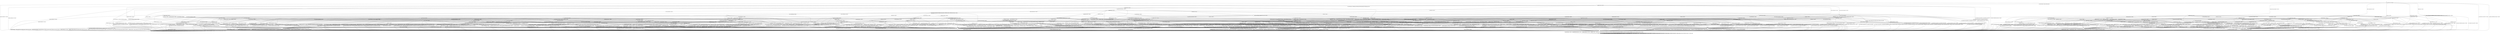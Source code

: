 digraph h13 {
s0 [label="s0"];
s1 [label="s1"];
s2 [label="s2"];
s6 [label="s6"];
s10 [label="s10"];
s29 [label="s29"];
s38 [label="s38"];
s40 [label="s40"];
s3 [label="s3"];
s4 [label="s4"];
s7 [label="s7"];
s8 [label="s8"];
s9 [label="s9"];
s11 [label="s11"];
s21 [label="s21"];
s39 [label="s39"];
s41 [label="s41"];
s51 [label="s51"];
s55 [label="s55"];
s63 [label="s63"];
s71 [label="s71"];
s82 [label="s82"];
s5 [label="s5"];
s12 [label="s12"];
s13 [label="s13"];
s14 [label="s14"];
s22 [label="s22"];
s30 [label="s30"];
s31 [label="s31"];
s35 [label="s35"];
s52 [label="s52"];
s60 [label="s60"];
s65 [label="s65"];
s70 [label="s70"];
s72 [label="s72"];
s78 [label="s78"];
s80 [label="s80"];
s83 [label="s83"];
s84 [label="s84"];
s86 [label="s86"];
s89 [label="s89"];
s93 [label="s93"];
s15 [label="s15"];
s16 [label="s16"];
s17 [label="s17"];
s23 [label="s23"];
s24 [label="s24"];
s32 [label="s32"];
s33 [label="s33"];
s36 [label="s36"];
s37 [label="s37"];
s42 [label="s42"];
s46 [label="s46"];
s64 [label="s64"];
s66 [label="s66"];
s79 [label="s79"];
s85 [label="s85"];
s88 [label="s88"];
s90 [label="s90"];
s95 [label="s95"];
s101 [label="s101"];
s18 [label="s18"];
s19 [label="s19"];
s20 [label="s20"];
s25 [label="s25"];
s27 [label="s27"];
s34 [label="s34"];
s43 [label="s43"];
s44 [label="s44"];
s45 [label="s45"];
s47 [label="s47"];
s50 [label="s50"];
s53 [label="s53"];
s67 [label="s67"];
s68 [label="s68"];
s69 [label="s69"];
s74 [label="s74"];
s81 [label="s81"];
s87 [label="s87"];
s91 [label="s91"];
s96 [label="s96"];
s100 [label="s100"];
s26 [label="s26"];
s48 [label="s48"];
s54 [label="s54"];
s56 [label="s56"];
s57 [label="s57"];
s58 [label="s58"];
s59 [label="s59"];
s61 [label="s61"];
s73 [label="s73"];
s75 [label="s75"];
s92 [label="s92"];
s94 [label="s94"];
s97 [label="s97"];
s98 [label="s98"];
s102 [label="s102"];
s28 [label="s28"];
s49 [label="s49"];
s62 [label="s62"];
s76 [label="s76"];
s99 [label="s99"];
s103 [label="s103"];
s77 [label="s77"];
s0 -> s1 [label="RSA_CLIENT_HELLO / HELLO_VERIFY_REQUEST"];
s0 -> s2 [label="RSA_CLIENT_KEY_EXCHANGE / TIMEOUT"];
s0 -> s10 [label="CHANGE_CIPHER_SPEC / TIMEOUT"];
s0 -> s29 [label="FINISHED / TIMEOUT"];
s0 -> s0 [label="APPLICATION / TIMEOUT"];
s0 -> s38 [label="CERTIFICATE / TIMEOUT"];
s0 -> s40 [label="EMPTY_CERTIFICATE / TIMEOUT"];
s0 -> s29 [label="CERTIFICATE_VERIFY / TIMEOUT"];
s0 -> s6 [label="Alert(WARNING,CLOSE_NOTIFY) / TIMEOUT"];
s0 -> s6 [label="Alert(FATAL,UNEXPECTED_MESSAGE) / TIMEOUT"];
s1 -> s3 [label="RSA_CLIENT_HELLO / SERVER_HELLO,CERTIFICATE,CERTIFICATE_REQUEST,SERVER_HELLO_DONE"];
s1 -> s4 [label="RSA_CLIENT_KEY_EXCHANGE / TIMEOUT"];
s1 -> s10 [label="CHANGE_CIPHER_SPEC / TIMEOUT"];
s1 -> s7 [label="FINISHED / TIMEOUT"];
s1 -> s1 [label="APPLICATION / TIMEOUT"];
s1 -> s11 [label="CERTIFICATE / TIMEOUT"];
s1 -> s21 [label="EMPTY_CERTIFICATE / TIMEOUT"];
s1 -> s7 [label="CERTIFICATE_VERIFY / TIMEOUT"];
s1 -> s6 [label="Alert(WARNING,CLOSE_NOTIFY) / Alert(WARNING,CLOSE_NOTIFY)"];
s1 -> s6 [label="Alert(FATAL,UNEXPECTED_MESSAGE) / TIMEOUT"];
s2 -> s63 [label="RSA_CLIENT_HELLO / TIMEOUT"];
s2 -> s29 [label="RSA_CLIENT_KEY_EXCHANGE / TIMEOUT"];
s2 -> s8 [label="CHANGE_CIPHER_SPEC / TIMEOUT"];
s2 -> s41 [label="FINISHED / TIMEOUT"];
s2 -> s2 [label="APPLICATION / TIMEOUT"];
s2 -> s82 [label="CERTIFICATE / TIMEOUT"];
s2 -> s82 [label="EMPTY_CERTIFICATE / TIMEOUT"];
s2 -> s39 [label="CERTIFICATE_VERIFY / TIMEOUT"];
s2 -> s6 [label="Alert(WARNING,CLOSE_NOTIFY) / TIMEOUT"];
s2 -> s6 [label="Alert(FATAL,UNEXPECTED_MESSAGE) / TIMEOUT"];
s6 -> s9 [label="RSA_CLIENT_HELLO / TIMEOUT"];
s6 -> s9 [label="RSA_CLIENT_KEY_EXCHANGE / TIMEOUT"];
s6 -> s9 [label="CHANGE_CIPHER_SPEC / TIMEOUT"];
s6 -> s9 [label="FINISHED / TIMEOUT"];
s6 -> s9 [label="APPLICATION / TIMEOUT"];
s6 -> s9 [label="CERTIFICATE / TIMEOUT"];
s6 -> s9 [label="EMPTY_CERTIFICATE / TIMEOUT"];
s6 -> s9 [label="CERTIFICATE_VERIFY / TIMEOUT"];
s6 -> s9 [label="Alert(WARNING,CLOSE_NOTIFY) / TIMEOUT"];
s6 -> s9 [label="Alert(FATAL,UNEXPECTED_MESSAGE) / TIMEOUT"];
s10 -> s10 [label="RSA_CLIENT_HELLO / TIMEOUT"];
s10 -> s10 [label="RSA_CLIENT_KEY_EXCHANGE / TIMEOUT"];
s10 -> s10 [label="CHANGE_CIPHER_SPEC / TIMEOUT"];
s10 -> s10 [label="FINISHED / TIMEOUT"];
s10 -> s10 [label="APPLICATION / TIMEOUT"];
s10 -> s10 [label="CERTIFICATE / TIMEOUT"];
s10 -> s10 [label="EMPTY_CERTIFICATE / TIMEOUT"];
s10 -> s10 [label="CERTIFICATE_VERIFY / TIMEOUT"];
s10 -> s10 [label="Alert(WARNING,CLOSE_NOTIFY) / TIMEOUT"];
s10 -> s10 [label="Alert(FATAL,UNEXPECTED_MESSAGE) / TIMEOUT"];
s29 -> s29 [label="RSA_CLIENT_HELLO / TIMEOUT"];
s29 -> s29 [label="RSA_CLIENT_KEY_EXCHANGE / TIMEOUT"];
s29 -> s10 [label="CHANGE_CIPHER_SPEC / TIMEOUT"];
s29 -> s29 [label="FINISHED / TIMEOUT"];
s29 -> s29 [label="APPLICATION / TIMEOUT"];
s29 -> s29 [label="CERTIFICATE / TIMEOUT"];
s29 -> s29 [label="EMPTY_CERTIFICATE / TIMEOUT"];
s29 -> s29 [label="CERTIFICATE_VERIFY / TIMEOUT"];
s29 -> s6 [label="Alert(WARNING,CLOSE_NOTIFY) / TIMEOUT"];
s29 -> s6 [label="Alert(FATAL,UNEXPECTED_MESSAGE) / TIMEOUT"];
s38 -> s38 [label="RSA_CLIENT_HELLO / TIMEOUT"];
s38 -> s38 [label="RSA_CLIENT_KEY_EXCHANGE / TIMEOUT"];
s38 -> s10 [label="CHANGE_CIPHER_SPEC / TIMEOUT"];
s38 -> s38 [label="FINISHED / TIMEOUT"];
s38 -> s38 [label="APPLICATION / TIMEOUT"];
s38 -> s29 [label="CERTIFICATE / TIMEOUT"];
s38 -> s29 [label="EMPTY_CERTIFICATE / TIMEOUT"];
s38 -> s51 [label="CERTIFICATE_VERIFY / TIMEOUT"];
s38 -> s6 [label="Alert(WARNING,CLOSE_NOTIFY) / TIMEOUT"];
s38 -> s6 [label="Alert(FATAL,UNEXPECTED_MESSAGE) / TIMEOUT"];
s40 -> s71 [label="RSA_CLIENT_HELLO / TIMEOUT"];
s40 -> s82 [label="RSA_CLIENT_KEY_EXCHANGE / TIMEOUT"];
s40 -> s8 [label="CHANGE_CIPHER_SPEC / TIMEOUT"];
s40 -> s55 [label="FINISHED / TIMEOUT"];
s40 -> s40 [label="APPLICATION / TIMEOUT"];
s40 -> s29 [label="CERTIFICATE / TIMEOUT"];
s40 -> s29 [label="EMPTY_CERTIFICATE / TIMEOUT"];
s40 -> s51 [label="CERTIFICATE_VERIFY / TIMEOUT"];
s40 -> s6 [label="Alert(WARNING,CLOSE_NOTIFY) / TIMEOUT"];
s40 -> s6 [label="Alert(FATAL,UNEXPECTED_MESSAGE) / TIMEOUT"];
s3 -> s6 [label="RSA_CLIENT_HELLO / Alert(FATAL,UNEXPECTED_MESSAGE)"];
s3 -> s12 [label="RSA_CLIENT_KEY_EXCHANGE / TIMEOUT"];
s3 -> s10 [label="CHANGE_CIPHER_SPEC / TIMEOUT"];
s3 -> s7 [label="FINISHED / TIMEOUT"];
s3 -> s3 [label="APPLICATION / TIMEOUT"];
s3 -> s11 [label="CERTIFICATE / TIMEOUT"];
s3 -> s13 [label="EMPTY_CERTIFICATE / TIMEOUT"];
s3 -> s7 [label="CERTIFICATE_VERIFY / TIMEOUT"];
s3 -> s6 [label="Alert(WARNING,CLOSE_NOTIFY) / Alert(WARNING,CLOSE_NOTIFY)"];
s3 -> s6 [label="Alert(FATAL,UNEXPECTED_MESSAGE) / TIMEOUT"];
s4 -> s35 [label="RSA_CLIENT_HELLO / TIMEOUT"];
s4 -> s7 [label="RSA_CLIENT_KEY_EXCHANGE / TIMEOUT"];
s4 -> s5 [label="CHANGE_CIPHER_SPEC / TIMEOUT"];
s4 -> s14 [label="FINISHED / TIMEOUT"];
s4 -> s4 [label="APPLICATION / TIMEOUT"];
s4 -> s83 [label="CERTIFICATE / TIMEOUT"];
s4 -> s83 [label="EMPTY_CERTIFICATE / TIMEOUT"];
s4 -> s30 [label="CERTIFICATE_VERIFY / TIMEOUT"];
s4 -> s6 [label="Alert(WARNING,CLOSE_NOTIFY) / Alert(WARNING,CLOSE_NOTIFY)"];
s4 -> s6 [label="Alert(FATAL,UNEXPECTED_MESSAGE) / TIMEOUT"];
s7 -> s7 [label="RSA_CLIENT_HELLO / TIMEOUT"];
s7 -> s7 [label="RSA_CLIENT_KEY_EXCHANGE / TIMEOUT"];
s7 -> s10 [label="CHANGE_CIPHER_SPEC / TIMEOUT"];
s7 -> s7 [label="FINISHED / TIMEOUT"];
s7 -> s7 [label="APPLICATION / TIMEOUT"];
s7 -> s7 [label="CERTIFICATE / TIMEOUT"];
s7 -> s7 [label="EMPTY_CERTIFICATE / TIMEOUT"];
s7 -> s7 [label="CERTIFICATE_VERIFY / TIMEOUT"];
s7 -> s6 [label="Alert(WARNING,CLOSE_NOTIFY) / Alert(WARNING,CLOSE_NOTIFY)"];
s7 -> s6 [label="Alert(FATAL,UNEXPECTED_MESSAGE) / TIMEOUT"];
s8 -> s6 [label="RSA_CLIENT_HELLO / TIMEOUT"];
s8 -> s6 [label="RSA_CLIENT_KEY_EXCHANGE / TIMEOUT"];
s8 -> s10 [label="CHANGE_CIPHER_SPEC / TIMEOUT"];
s8 -> s6 [label="FINISHED / TIMEOUT"];
s8 -> s8 [label="APPLICATION / TIMEOUT"];
s8 -> s6 [label="CERTIFICATE / TIMEOUT"];
s8 -> s6 [label="EMPTY_CERTIFICATE / TIMEOUT"];
s8 -> s6 [label="CERTIFICATE_VERIFY / TIMEOUT"];
s8 -> s8 [label="Alert(WARNING,CLOSE_NOTIFY) / TIMEOUT"];
s8 -> s8 [label="Alert(FATAL,UNEXPECTED_MESSAGE) / TIMEOUT"];
s9 -> s9 [label="RSA_CLIENT_HELLO / SOCKET_CLOSED"];
s9 -> s9 [label="RSA_CLIENT_KEY_EXCHANGE / SOCKET_CLOSED"];
s9 -> s9 [label="CHANGE_CIPHER_SPEC / SOCKET_CLOSED"];
s9 -> s9 [label="FINISHED / SOCKET_CLOSED"];
s9 -> s9 [label="APPLICATION / SOCKET_CLOSED"];
s9 -> s9 [label="CERTIFICATE / SOCKET_CLOSED"];
s9 -> s9 [label="EMPTY_CERTIFICATE / SOCKET_CLOSED"];
s9 -> s9 [label="CERTIFICATE_VERIFY / SOCKET_CLOSED"];
s9 -> s9 [label="Alert(WARNING,CLOSE_NOTIFY) / SOCKET_CLOSED"];
s9 -> s9 [label="Alert(FATAL,UNEXPECTED_MESSAGE) / SOCKET_CLOSED"];
s11 -> s11 [label="RSA_CLIENT_HELLO / TIMEOUT"];
s11 -> s84 [label="RSA_CLIENT_KEY_EXCHANGE / TIMEOUT"];
s11 -> s10 [label="CHANGE_CIPHER_SPEC / TIMEOUT"];
s11 -> s31 [label="FINISHED / TIMEOUT"];
s11 -> s11 [label="APPLICATION / TIMEOUT"];
s11 -> s7 [label="CERTIFICATE / TIMEOUT"];
s11 -> s7 [label="EMPTY_CERTIFICATE / TIMEOUT"];
s11 -> s22 [label="CERTIFICATE_VERIFY / TIMEOUT"];
s11 -> s6 [label="Alert(WARNING,CLOSE_NOTIFY) / Alert(WARNING,CLOSE_NOTIFY)"];
s11 -> s6 [label="Alert(FATAL,UNEXPECTED_MESSAGE) / TIMEOUT"];
s21 -> s65 [label="RSA_CLIENT_HELLO / TIMEOUT"];
s21 -> s83 [label="RSA_CLIENT_KEY_EXCHANGE / TIMEOUT"];
s21 -> s5 [label="CHANGE_CIPHER_SPEC / TIMEOUT"];
s21 -> s86 [label="FINISHED / TIMEOUT"];
s21 -> s21 [label="APPLICATION / TIMEOUT"];
s21 -> s7 [label="CERTIFICATE / TIMEOUT"];
s21 -> s7 [label="EMPTY_CERTIFICATE / TIMEOUT"];
s21 -> s22 [label="CERTIFICATE_VERIFY / TIMEOUT"];
s21 -> s6 [label="Alert(WARNING,CLOSE_NOTIFY) / Alert(WARNING,CLOSE_NOTIFY)"];
s21 -> s6 [label="Alert(FATAL,UNEXPECTED_MESSAGE) / TIMEOUT"];
s39 -> s70 [label="RSA_CLIENT_HELLO / TIMEOUT"];
s39 -> s29 [label="RSA_CLIENT_KEY_EXCHANGE / TIMEOUT"];
s39 -> s8 [label="CHANGE_CIPHER_SPEC / TIMEOUT"];
s39 -> s52 [label="FINISHED / TIMEOUT"];
s39 -> s39 [label="APPLICATION / TIMEOUT"];
s39 -> s93 [label="CERTIFICATE / TIMEOUT"];
s39 -> s93 [label="EMPTY_CERTIFICATE / TIMEOUT"];
s39 -> s29 [label="CERTIFICATE_VERIFY / TIMEOUT"];
s39 -> s6 [label="Alert(WARNING,CLOSE_NOTIFY) / TIMEOUT"];
s39 -> s6 [label="Alert(FATAL,UNEXPECTED_MESSAGE) / TIMEOUT"];
s41 -> s72 [label="RSA_CLIENT_HELLO / TIMEOUT"];
s41 -> s29 [label="RSA_CLIENT_KEY_EXCHANGE / TIMEOUT"];
s41 -> s8 [label="CHANGE_CIPHER_SPEC / TIMEOUT"];
s41 -> s29 [label="FINISHED / TIMEOUT"];
s41 -> s41 [label="APPLICATION / TIMEOUT"];
s41 -> s89 [label="CERTIFICATE / TIMEOUT"];
s41 -> s89 [label="EMPTY_CERTIFICATE / TIMEOUT"];
s41 -> s52 [label="CERTIFICATE_VERIFY / TIMEOUT"];
s41 -> s6 [label="Alert(WARNING,CLOSE_NOTIFY) / TIMEOUT"];
s41 -> s6 [label="Alert(FATAL,UNEXPECTED_MESSAGE) / TIMEOUT"];
s51 -> s78 [label="RSA_CLIENT_HELLO / TIMEOUT"];
s51 -> s93 [label="RSA_CLIENT_KEY_EXCHANGE / TIMEOUT"];
s51 -> s8 [label="CHANGE_CIPHER_SPEC / TIMEOUT"];
s51 -> s60 [label="FINISHED / TIMEOUT"];
s51 -> s51 [label="APPLICATION / TIMEOUT"];
s51 -> s29 [label="CERTIFICATE / TIMEOUT"];
s51 -> s29 [label="EMPTY_CERTIFICATE / TIMEOUT"];
s51 -> s29 [label="CERTIFICATE_VERIFY / TIMEOUT"];
s51 -> s6 [label="Alert(WARNING,CLOSE_NOTIFY) / TIMEOUT"];
s51 -> s6 [label="Alert(FATAL,UNEXPECTED_MESSAGE) / TIMEOUT"];
s55 -> s80 [label="RSA_CLIENT_HELLO / TIMEOUT"];
s55 -> s89 [label="RSA_CLIENT_KEY_EXCHANGE / TIMEOUT"];
s55 -> s8 [label="CHANGE_CIPHER_SPEC / TIMEOUT"];
s55 -> s29 [label="FINISHED / TIMEOUT"];
s55 -> s55 [label="APPLICATION / TIMEOUT"];
s55 -> s29 [label="CERTIFICATE / TIMEOUT"];
s55 -> s29 [label="EMPTY_CERTIFICATE / TIMEOUT"];
s55 -> s60 [label="CERTIFICATE_VERIFY / TIMEOUT"];
s55 -> s6 [label="Alert(WARNING,CLOSE_NOTIFY) / TIMEOUT"];
s55 -> s6 [label="Alert(FATAL,UNEXPECTED_MESSAGE) / TIMEOUT"];
s63 -> s29 [label="RSA_CLIENT_HELLO / TIMEOUT"];
s63 -> s29 [label="RSA_CLIENT_KEY_EXCHANGE / TIMEOUT"];
s63 -> s8 [label="CHANGE_CIPHER_SPEC / TIMEOUT"];
s63 -> s72 [label="FINISHED / TIMEOUT"];
s63 -> s63 [label="APPLICATION / TIMEOUT"];
s63 -> s71 [label="CERTIFICATE / TIMEOUT"];
s63 -> s71 [label="EMPTY_CERTIFICATE / TIMEOUT"];
s63 -> s70 [label="CERTIFICATE_VERIFY / TIMEOUT"];
s63 -> s6 [label="Alert(WARNING,CLOSE_NOTIFY) / TIMEOUT"];
s63 -> s6 [label="Alert(FATAL,UNEXPECTED_MESSAGE) / TIMEOUT"];
s71 -> s29 [label="RSA_CLIENT_HELLO / TIMEOUT"];
s71 -> s71 [label="RSA_CLIENT_KEY_EXCHANGE / TIMEOUT"];
s71 -> s8 [label="CHANGE_CIPHER_SPEC / TIMEOUT"];
s71 -> s80 [label="FINISHED / TIMEOUT"];
s71 -> s71 [label="APPLICATION / TIMEOUT"];
s71 -> s29 [label="CERTIFICATE / TIMEOUT"];
s71 -> s29 [label="EMPTY_CERTIFICATE / TIMEOUT"];
s71 -> s78 [label="CERTIFICATE_VERIFY / TIMEOUT"];
s71 -> s6 [label="Alert(WARNING,CLOSE_NOTIFY) / TIMEOUT"];
s71 -> s6 [label="Alert(FATAL,UNEXPECTED_MESSAGE) / TIMEOUT"];
s82 -> s71 [label="RSA_CLIENT_HELLO / TIMEOUT"];
s82 -> s29 [label="RSA_CLIENT_KEY_EXCHANGE / TIMEOUT"];
s82 -> s8 [label="CHANGE_CIPHER_SPEC / TIMEOUT"];
s82 -> s89 [label="FINISHED / TIMEOUT"];
s82 -> s82 [label="APPLICATION / TIMEOUT"];
s82 -> s29 [label="CERTIFICATE / TIMEOUT"];
s82 -> s29 [label="EMPTY_CERTIFICATE / TIMEOUT"];
s82 -> s93 [label="CERTIFICATE_VERIFY / TIMEOUT"];
s82 -> s6 [label="Alert(WARNING,CLOSE_NOTIFY) / TIMEOUT"];
s82 -> s6 [label="Alert(FATAL,UNEXPECTED_MESSAGE) / TIMEOUT"];
s5 -> s6 [label="RSA_CLIENT_HELLO / Alert(FATAL,UNEXPECTED_MESSAGE)"];
s5 -> s6 [label="RSA_CLIENT_KEY_EXCHANGE / Alert(FATAL,UNEXPECTED_MESSAGE)"];
s5 -> s10 [label="CHANGE_CIPHER_SPEC / TIMEOUT"];
s5 -> s6 [label="FINISHED / Alert(FATAL,UNEXPECTED_MESSAGE)"];
s5 -> s5 [label="APPLICATION / TIMEOUT"];
s5 -> s6 [label="CERTIFICATE / Alert(FATAL,UNEXPECTED_MESSAGE)"];
s5 -> s6 [label="EMPTY_CERTIFICATE / Alert(FATAL,UNEXPECTED_MESSAGE)"];
s5 -> s6 [label="CERTIFICATE_VERIFY / Alert(FATAL,UNEXPECTED_MESSAGE)"];
s5 -> s5 [label="Alert(WARNING,CLOSE_NOTIFY) / TIMEOUT"];
s5 -> s5 [label="Alert(FATAL,UNEXPECTED_MESSAGE) / TIMEOUT"];
s12 -> s35 [label="RSA_CLIENT_HELLO / TIMEOUT"];
s12 -> s7 [label="RSA_CLIENT_KEY_EXCHANGE / TIMEOUT"];
s12 -> s15 [label="CHANGE_CIPHER_SPEC / TIMEOUT"];
s12 -> s14 [label="FINISHED / TIMEOUT"];
s12 -> s12 [label="APPLICATION / TIMEOUT"];
s12 -> s23 [label="CERTIFICATE / TIMEOUT"];
s12 -> s85 [label="EMPTY_CERTIFICATE / TIMEOUT"];
s12 -> s16 [label="CERTIFICATE_VERIFY / TIMEOUT"];
s12 -> s6 [label="Alert(WARNING,CLOSE_NOTIFY) / Alert(WARNING,CLOSE_NOTIFY)"];
s12 -> s6 [label="Alert(FATAL,UNEXPECTED_MESSAGE) / TIMEOUT"];
s13 -> s64 [label="RSA_CLIENT_HELLO / TIMEOUT"];
s13 -> s85 [label="RSA_CLIENT_KEY_EXCHANGE / TIMEOUT"];
s13 -> s17 [label="CHANGE_CIPHER_SPEC / TIMEOUT"];
s13 -> s24 [label="FINISHED / TIMEOUT"];
s13 -> s13 [label="APPLICATION / TIMEOUT"];
s13 -> s7 [label="CERTIFICATE / TIMEOUT"];
s13 -> s7 [label="EMPTY_CERTIFICATE / TIMEOUT"];
s13 -> s32 [label="CERTIFICATE_VERIFY / TIMEOUT"];
s13 -> s6 [label="Alert(WARNING,CLOSE_NOTIFY) / Alert(WARNING,CLOSE_NOTIFY)"];
s13 -> s6 [label="Alert(FATAL,UNEXPECTED_MESSAGE) / TIMEOUT"];
s14 -> s33 [label="RSA_CLIENT_HELLO / TIMEOUT"];
s14 -> s7 [label="RSA_CLIENT_KEY_EXCHANGE / TIMEOUT"];
s14 -> s5 [label="CHANGE_CIPHER_SPEC / TIMEOUT"];
s14 -> s7 [label="FINISHED / TIMEOUT"];
s14 -> s14 [label="APPLICATION / TIMEOUT"];
s14 -> s36 [label="CERTIFICATE / TIMEOUT"];
s14 -> s36 [label="EMPTY_CERTIFICATE / TIMEOUT"];
s14 -> s42 [label="CERTIFICATE_VERIFY / TIMEOUT"];
s14 -> s6 [label="Alert(WARNING,CLOSE_NOTIFY) / Alert(WARNING,CLOSE_NOTIFY)"];
s14 -> s6 [label="Alert(FATAL,UNEXPECTED_MESSAGE) / TIMEOUT"];
s22 -> s66 [label="RSA_CLIENT_HELLO / TIMEOUT"];
s22 -> s90 [label="RSA_CLIENT_KEY_EXCHANGE / TIMEOUT"];
s22 -> s5 [label="CHANGE_CIPHER_SPEC / TIMEOUT"];
s22 -> s46 [label="FINISHED / TIMEOUT"];
s22 -> s22 [label="APPLICATION / TIMEOUT"];
s22 -> s7 [label="CERTIFICATE / TIMEOUT"];
s22 -> s7 [label="EMPTY_CERTIFICATE / TIMEOUT"];
s22 -> s7 [label="CERTIFICATE_VERIFY / TIMEOUT"];
s22 -> s6 [label="Alert(WARNING,CLOSE_NOTIFY) / Alert(WARNING,CLOSE_NOTIFY)"];
s22 -> s6 [label="Alert(FATAL,UNEXPECTED_MESSAGE) / TIMEOUT"];
s30 -> s37 [label="RSA_CLIENT_HELLO / TIMEOUT"];
s30 -> s7 [label="RSA_CLIENT_KEY_EXCHANGE / TIMEOUT"];
s30 -> s5 [label="CHANGE_CIPHER_SPEC / TIMEOUT"];
s30 -> s42 [label="FINISHED / TIMEOUT"];
s30 -> s30 [label="APPLICATION / TIMEOUT"];
s30 -> s90 [label="CERTIFICATE / TIMEOUT"];
s30 -> s90 [label="EMPTY_CERTIFICATE / TIMEOUT"];
s30 -> s7 [label="CERTIFICATE_VERIFY / TIMEOUT"];
s30 -> s6 [label="Alert(WARNING,CLOSE_NOTIFY) / Alert(WARNING,CLOSE_NOTIFY)"];
s30 -> s6 [label="Alert(FATAL,UNEXPECTED_MESSAGE) / TIMEOUT"];
s31 -> s88 [label="RSA_CLIENT_HELLO / TIMEOUT"];
s31 -> s88 [label="RSA_CLIENT_KEY_EXCHANGE / TIMEOUT"];
s31 -> s10 [label="CHANGE_CIPHER_SPEC / TIMEOUT"];
s31 -> s7 [label="FINISHED / TIMEOUT"];
s31 -> s31 [label="APPLICATION / TIMEOUT"];
s31 -> s7 [label="CERTIFICATE / TIMEOUT"];
s31 -> s7 [label="EMPTY_CERTIFICATE / TIMEOUT"];
s31 -> s46 [label="CERTIFICATE_VERIFY / TIMEOUT"];
s31 -> s6 [label="Alert(WARNING,CLOSE_NOTIFY) / Alert(WARNING,CLOSE_NOTIFY)"];
s31 -> s6 [label="Alert(FATAL,UNEXPECTED_MESSAGE) / TIMEOUT"];
s35 -> s7 [label="RSA_CLIENT_HELLO / TIMEOUT"];
s35 -> s7 [label="RSA_CLIENT_KEY_EXCHANGE / TIMEOUT"];
s35 -> s5 [label="CHANGE_CIPHER_SPEC / TIMEOUT"];
s35 -> s33 [label="FINISHED / TIMEOUT"];
s35 -> s35 [label="APPLICATION / TIMEOUT"];
s35 -> s96 [label="CERTIFICATE / TIMEOUT"];
s35 -> s96 [label="EMPTY_CERTIFICATE / TIMEOUT"];
s35 -> s37 [label="CERTIFICATE_VERIFY / TIMEOUT"];
s35 -> s6 [label="Alert(WARNING,CLOSE_NOTIFY) / Alert(WARNING,CLOSE_NOTIFY)"];
s35 -> s6 [label="Alert(FATAL,UNEXPECTED_MESSAGE) / TIMEOUT"];
s52 -> s79 [label="RSA_CLIENT_HELLO / TIMEOUT"];
s52 -> s29 [label="RSA_CLIENT_KEY_EXCHANGE / TIMEOUT"];
s52 -> s8 [label="CHANGE_CIPHER_SPEC / TIMEOUT"];
s52 -> s29 [label="FINISHED / TIMEOUT"];
s52 -> s52 [label="APPLICATION / TIMEOUT"];
s52 -> s95 [label="CERTIFICATE / TIMEOUT"];
s52 -> s95 [label="EMPTY_CERTIFICATE / TIMEOUT"];
s52 -> s29 [label="CERTIFICATE_VERIFY / TIMEOUT"];
s52 -> s6 [label="Alert(WARNING,CLOSE_NOTIFY) / TIMEOUT"];
s52 -> s6 [label="Alert(FATAL,UNEXPECTED_MESSAGE) / TIMEOUT"];
s60 -> s80 [label="RSA_CLIENT_HELLO / TIMEOUT"];
s60 -> s95 [label="RSA_CLIENT_KEY_EXCHANGE / TIMEOUT"];
s60 -> s8 [label="CHANGE_CIPHER_SPEC / TIMEOUT"];
s60 -> s29 [label="FINISHED / TIMEOUT"];
s60 -> s60 [label="APPLICATION / TIMEOUT"];
s60 -> s29 [label="CERTIFICATE / TIMEOUT"];
s60 -> s29 [label="EMPTY_CERTIFICATE / TIMEOUT"];
s60 -> s29 [label="CERTIFICATE_VERIFY / TIMEOUT"];
s60 -> s6 [label="Alert(WARNING,CLOSE_NOTIFY) / TIMEOUT"];
s60 -> s6 [label="Alert(FATAL,UNEXPECTED_MESSAGE) / TIMEOUT"];
s65 -> s7 [label="RSA_CLIENT_HELLO / TIMEOUT"];
s65 -> s96 [label="RSA_CLIENT_KEY_EXCHANGE / TIMEOUT"];
s65 -> s5 [label="CHANGE_CIPHER_SPEC / TIMEOUT"];
s65 -> s101 [label="FINISHED / TIMEOUT"];
s65 -> s65 [label="APPLICATION / TIMEOUT"];
s65 -> s7 [label="CERTIFICATE / TIMEOUT"];
s65 -> s7 [label="EMPTY_CERTIFICATE / TIMEOUT"];
s65 -> s66 [label="CERTIFICATE_VERIFY / TIMEOUT"];
s65 -> s6 [label="Alert(WARNING,CLOSE_NOTIFY) / Alert(WARNING,CLOSE_NOTIFY)"];
s65 -> s6 [label="Alert(FATAL,UNEXPECTED_MESSAGE) / TIMEOUT"];
s70 -> s29 [label="RSA_CLIENT_HELLO / TIMEOUT"];
s70 -> s29 [label="RSA_CLIENT_KEY_EXCHANGE / TIMEOUT"];
s70 -> s8 [label="CHANGE_CIPHER_SPEC / TIMEOUT"];
s70 -> s79 [label="FINISHED / TIMEOUT"];
s70 -> s70 [label="APPLICATION / TIMEOUT"];
s70 -> s78 [label="CERTIFICATE / TIMEOUT"];
s70 -> s78 [label="EMPTY_CERTIFICATE / TIMEOUT"];
s70 -> s29 [label="CERTIFICATE_VERIFY / TIMEOUT"];
s70 -> s6 [label="Alert(WARNING,CLOSE_NOTIFY) / TIMEOUT"];
s70 -> s6 [label="Alert(FATAL,UNEXPECTED_MESSAGE) / TIMEOUT"];
s72 -> s29 [label="RSA_CLIENT_HELLO / TIMEOUT"];
s72 -> s29 [label="RSA_CLIENT_KEY_EXCHANGE / TIMEOUT"];
s72 -> s8 [label="CHANGE_CIPHER_SPEC / TIMEOUT"];
s72 -> s29 [label="FINISHED / TIMEOUT"];
s72 -> s72 [label="APPLICATION / TIMEOUT"];
s72 -> s80 [label="CERTIFICATE / TIMEOUT"];
s72 -> s80 [label="EMPTY_CERTIFICATE / TIMEOUT"];
s72 -> s79 [label="CERTIFICATE_VERIFY / TIMEOUT"];
s72 -> s6 [label="Alert(WARNING,CLOSE_NOTIFY) / TIMEOUT"];
s72 -> s6 [label="Alert(FATAL,UNEXPECTED_MESSAGE) / TIMEOUT"];
s78 -> s29 [label="RSA_CLIENT_HELLO / TIMEOUT"];
s78 -> s78 [label="RSA_CLIENT_KEY_EXCHANGE / TIMEOUT"];
s78 -> s8 [label="CHANGE_CIPHER_SPEC / TIMEOUT"];
s78 -> s80 [label="FINISHED / TIMEOUT"];
s78 -> s78 [label="APPLICATION / TIMEOUT"];
s78 -> s29 [label="CERTIFICATE / TIMEOUT"];
s78 -> s29 [label="EMPTY_CERTIFICATE / TIMEOUT"];
s78 -> s29 [label="CERTIFICATE_VERIFY / TIMEOUT"];
s78 -> s6 [label="Alert(WARNING,CLOSE_NOTIFY) / TIMEOUT"];
s78 -> s6 [label="Alert(FATAL,UNEXPECTED_MESSAGE) / TIMEOUT"];
s80 -> s29 [label="RSA_CLIENT_HELLO / TIMEOUT"];
s80 -> s80 [label="RSA_CLIENT_KEY_EXCHANGE / TIMEOUT"];
s80 -> s8 [label="CHANGE_CIPHER_SPEC / TIMEOUT"];
s80 -> s29 [label="FINISHED / TIMEOUT"];
s80 -> s80 [label="APPLICATION / TIMEOUT"];
s80 -> s29 [label="CERTIFICATE / TIMEOUT"];
s80 -> s29 [label="EMPTY_CERTIFICATE / TIMEOUT"];
s80 -> s80 [label="CERTIFICATE_VERIFY / TIMEOUT"];
s80 -> s6 [label="Alert(WARNING,CLOSE_NOTIFY) / TIMEOUT"];
s80 -> s6 [label="Alert(FATAL,UNEXPECTED_MESSAGE) / TIMEOUT"];
s83 -> s96 [label="RSA_CLIENT_HELLO / TIMEOUT"];
s83 -> s7 [label="RSA_CLIENT_KEY_EXCHANGE / TIMEOUT"];
s83 -> s5 [label="CHANGE_CIPHER_SPEC / TIMEOUT"];
s83 -> s36 [label="FINISHED / TIMEOUT"];
s83 -> s83 [label="APPLICATION / TIMEOUT"];
s83 -> s7 [label="CERTIFICATE / TIMEOUT"];
s83 -> s7 [label="EMPTY_CERTIFICATE / TIMEOUT"];
s83 -> s90 [label="CERTIFICATE_VERIFY / TIMEOUT"];
s83 -> s6 [label="Alert(WARNING,CLOSE_NOTIFY) / Alert(WARNING,CLOSE_NOTIFY)"];
s83 -> s6 [label="Alert(FATAL,UNEXPECTED_MESSAGE) / TIMEOUT"];
s84 -> s84 [label="RSA_CLIENT_HELLO / TIMEOUT"];
s84 -> s7 [label="RSA_CLIENT_KEY_EXCHANGE / TIMEOUT"];
s84 -> s10 [label="CHANGE_CIPHER_SPEC / TIMEOUT"];
s84 -> s88 [label="FINISHED / TIMEOUT"];
s84 -> s84 [label="APPLICATION / TIMEOUT"];
s84 -> s7 [label="CERTIFICATE / TIMEOUT"];
s84 -> s7 [label="EMPTY_CERTIFICATE / TIMEOUT"];
s84 -> s90 [label="CERTIFICATE_VERIFY / TIMEOUT"];
s84 -> s6 [label="Alert(WARNING,CLOSE_NOTIFY) / Alert(WARNING,CLOSE_NOTIFY)"];
s84 -> s6 [label="Alert(FATAL,UNEXPECTED_MESSAGE) / TIMEOUT"];
s86 -> s101 [label="RSA_CLIENT_HELLO / TIMEOUT"];
s86 -> s36 [label="RSA_CLIENT_KEY_EXCHANGE / TIMEOUT"];
s86 -> s5 [label="CHANGE_CIPHER_SPEC / TIMEOUT"];
s86 -> s7 [label="FINISHED / TIMEOUT"];
s86 -> s86 [label="APPLICATION / TIMEOUT"];
s86 -> s7 [label="CERTIFICATE / TIMEOUT"];
s86 -> s7 [label="EMPTY_CERTIFICATE / TIMEOUT"];
s86 -> s46 [label="CERTIFICATE_VERIFY / TIMEOUT"];
s86 -> s6 [label="Alert(WARNING,CLOSE_NOTIFY) / Alert(WARNING,CLOSE_NOTIFY)"];
s86 -> s6 [label="Alert(FATAL,UNEXPECTED_MESSAGE) / TIMEOUT"];
s89 -> s80 [label="RSA_CLIENT_HELLO / TIMEOUT"];
s89 -> s29 [label="RSA_CLIENT_KEY_EXCHANGE / TIMEOUT"];
s89 -> s8 [label="CHANGE_CIPHER_SPEC / TIMEOUT"];
s89 -> s29 [label="FINISHED / TIMEOUT"];
s89 -> s89 [label="APPLICATION / TIMEOUT"];
s89 -> s29 [label="CERTIFICATE / TIMEOUT"];
s89 -> s29 [label="EMPTY_CERTIFICATE / TIMEOUT"];
s89 -> s95 [label="CERTIFICATE_VERIFY / TIMEOUT"];
s89 -> s6 [label="Alert(WARNING,CLOSE_NOTIFY) / TIMEOUT"];
s89 -> s6 [label="Alert(FATAL,UNEXPECTED_MESSAGE) / TIMEOUT"];
s93 -> s78 [label="RSA_CLIENT_HELLO / TIMEOUT"];
s93 -> s29 [label="RSA_CLIENT_KEY_EXCHANGE / TIMEOUT"];
s93 -> s8 [label="CHANGE_CIPHER_SPEC / TIMEOUT"];
s93 -> s95 [label="FINISHED / TIMEOUT"];
s93 -> s93 [label="APPLICATION / TIMEOUT"];
s93 -> s29 [label="CERTIFICATE / TIMEOUT"];
s93 -> s29 [label="EMPTY_CERTIFICATE / TIMEOUT"];
s93 -> s29 [label="CERTIFICATE_VERIFY / TIMEOUT"];
s93 -> s6 [label="Alert(WARNING,CLOSE_NOTIFY) / TIMEOUT"];
s93 -> s6 [label="Alert(FATAL,UNEXPECTED_MESSAGE) / TIMEOUT"];
s15 -> s43 [label="RSA_CLIENT_HELLO / TIMEOUT"];
s15 -> s7 [label="RSA_CLIENT_KEY_EXCHANGE / TIMEOUT"];
s15 -> s10 [label="CHANGE_CIPHER_SPEC / TIMEOUT"];
s15 -> s18 [label="FINISHED / CHANGE_CIPHER_SPEC,FINISHED,CHANGE_CIPHER_SPEC,FINISHED"];
s15 -> s15 [label="APPLICATION / TIMEOUT"];
s15 -> s19 [label="CERTIFICATE / TIMEOUT"];
s15 -> s44 [label="EMPTY_CERTIFICATE / TIMEOUT"];
s15 -> s45 [label="CERTIFICATE_VERIFY / TIMEOUT"];
s15 -> s15 [label="Alert(WARNING,CLOSE_NOTIFY) / TIMEOUT"];
s15 -> s15 [label="Alert(FATAL,UNEXPECTED_MESSAGE) / TIMEOUT"];
s16 -> s16 [label="RSA_CLIENT_HELLO / TIMEOUT"];
s16 -> s7 [label="RSA_CLIENT_KEY_EXCHANGE / TIMEOUT"];
s16 -> s20 [label="CHANGE_CIPHER_SPEC / TIMEOUT"];
s16 -> s53 [label="FINISHED / TIMEOUT"];
s16 -> s16 [label="APPLICATION / TIMEOUT"];
s16 -> s25 [label="CERTIFICATE / TIMEOUT"];
s16 -> s25 [label="EMPTY_CERTIFICATE / TIMEOUT"];
s16 -> s7 [label="CERTIFICATE_VERIFY / TIMEOUT"];
s16 -> s6 [label="Alert(WARNING,CLOSE_NOTIFY) / Alert(WARNING,CLOSE_NOTIFY)"];
s16 -> s6 [label="Alert(FATAL,UNEXPECTED_MESSAGE) / TIMEOUT"];
s17 -> s6 [label="RSA_CLIENT_HELLO / Alert(FATAL,BAD_CERTIFICATE)"];
s17 -> s6 [label="RSA_CLIENT_KEY_EXCHANGE / Alert(FATAL,BAD_CERTIFICATE)"];
s17 -> s10 [label="CHANGE_CIPHER_SPEC / TIMEOUT"];
s17 -> s6 [label="FINISHED / Alert(FATAL,BAD_CERTIFICATE)"];
s17 -> s17 [label="APPLICATION / TIMEOUT"];
s17 -> s6 [label="CERTIFICATE / Alert(FATAL,BAD_CERTIFICATE)"];
s17 -> s6 [label="EMPTY_CERTIFICATE / Alert(FATAL,BAD_CERTIFICATE)"];
s17 -> s6 [label="CERTIFICATE_VERIFY / Alert(FATAL,BAD_CERTIFICATE)"];
s17 -> s17 [label="Alert(WARNING,CLOSE_NOTIFY) / TIMEOUT"];
s17 -> s17 [label="Alert(FATAL,UNEXPECTED_MESSAGE) / TIMEOUT"];
s23 -> s96 [label="RSA_CLIENT_HELLO / TIMEOUT"];
s23 -> s7 [label="RSA_CLIENT_KEY_EXCHANGE / TIMEOUT"];
s23 -> s27 [label="CHANGE_CIPHER_SPEC / TIMEOUT"];
s23 -> s36 [label="FINISHED / TIMEOUT"];
s23 -> s23 [label="APPLICATION / TIMEOUT"];
s23 -> s7 [label="CERTIFICATE / TIMEOUT"];
s23 -> s7 [label="EMPTY_CERTIFICATE / TIMEOUT"];
s23 -> s34 [label="CERTIFICATE_VERIFY / TIMEOUT"];
s23 -> s6 [label="Alert(WARNING,CLOSE_NOTIFY) / Alert(WARNING,CLOSE_NOTIFY)"];
s23 -> s6 [label="Alert(FATAL,UNEXPECTED_MESSAGE) / TIMEOUT"];
s24 -> s67 [label="RSA_CLIENT_HELLO / TIMEOUT"];
s24 -> s87 [label="RSA_CLIENT_KEY_EXCHANGE / TIMEOUT"];
s24 -> s17 [label="CHANGE_CIPHER_SPEC / TIMEOUT"];
s24 -> s7 [label="FINISHED / TIMEOUT"];
s24 -> s24 [label="APPLICATION / TIMEOUT"];
s24 -> s7 [label="CERTIFICATE / TIMEOUT"];
s24 -> s7 [label="EMPTY_CERTIFICATE / TIMEOUT"];
s24 -> s47 [label="CERTIFICATE_VERIFY / TIMEOUT"];
s24 -> s6 [label="Alert(WARNING,CLOSE_NOTIFY) / Alert(WARNING,CLOSE_NOTIFY)"];
s24 -> s6 [label="Alert(FATAL,UNEXPECTED_MESSAGE) / TIMEOUT"];
s32 -> s68 [label="RSA_CLIENT_HELLO / TIMEOUT"];
s32 -> s91 [label="RSA_CLIENT_KEY_EXCHANGE / TIMEOUT"];
s32 -> s17 [label="CHANGE_CIPHER_SPEC / TIMEOUT"];
s32 -> s47 [label="FINISHED / TIMEOUT"];
s32 -> s32 [label="APPLICATION / TIMEOUT"];
s32 -> s7 [label="CERTIFICATE / TIMEOUT"];
s32 -> s7 [label="EMPTY_CERTIFICATE / TIMEOUT"];
s32 -> s7 [label="CERTIFICATE_VERIFY / TIMEOUT"];
s32 -> s6 [label="Alert(WARNING,CLOSE_NOTIFY) / Alert(WARNING,CLOSE_NOTIFY)"];
s32 -> s6 [label="Alert(FATAL,UNEXPECTED_MESSAGE) / TIMEOUT"];
s33 -> s7 [label="RSA_CLIENT_HELLO / TIMEOUT"];
s33 -> s7 [label="RSA_CLIENT_KEY_EXCHANGE / TIMEOUT"];
s33 -> s5 [label="CHANGE_CIPHER_SPEC / TIMEOUT"];
s33 -> s7 [label="FINISHED / TIMEOUT"];
s33 -> s33 [label="APPLICATION / TIMEOUT"];
s33 -> s69 [label="CERTIFICATE / TIMEOUT"];
s33 -> s69 [label="EMPTY_CERTIFICATE / TIMEOUT"];
s33 -> s50 [label="CERTIFICATE_VERIFY / TIMEOUT"];
s33 -> s6 [label="Alert(WARNING,CLOSE_NOTIFY) / Alert(WARNING,CLOSE_NOTIFY)"];
s33 -> s6 [label="Alert(FATAL,UNEXPECTED_MESSAGE) / TIMEOUT"];
s36 -> s69 [label="RSA_CLIENT_HELLO / TIMEOUT"];
s36 -> s7 [label="RSA_CLIENT_KEY_EXCHANGE / TIMEOUT"];
s36 -> s5 [label="CHANGE_CIPHER_SPEC / TIMEOUT"];
s36 -> s7 [label="FINISHED / TIMEOUT"];
s36 -> s36 [label="APPLICATION / TIMEOUT"];
s36 -> s7 [label="CERTIFICATE / TIMEOUT"];
s36 -> s7 [label="EMPTY_CERTIFICATE / TIMEOUT"];
s36 -> s92 [label="CERTIFICATE_VERIFY / TIMEOUT"];
s36 -> s6 [label="Alert(WARNING,CLOSE_NOTIFY) / Alert(WARNING,CLOSE_NOTIFY)"];
s36 -> s6 [label="Alert(FATAL,UNEXPECTED_MESSAGE) / TIMEOUT"];
s37 -> s7 [label="RSA_CLIENT_HELLO / TIMEOUT"];
s37 -> s7 [label="RSA_CLIENT_KEY_EXCHANGE / TIMEOUT"];
s37 -> s5 [label="CHANGE_CIPHER_SPEC / TIMEOUT"];
s37 -> s50 [label="FINISHED / TIMEOUT"];
s37 -> s37 [label="APPLICATION / TIMEOUT"];
s37 -> s97 [label="CERTIFICATE / TIMEOUT"];
s37 -> s97 [label="EMPTY_CERTIFICATE / TIMEOUT"];
s37 -> s7 [label="CERTIFICATE_VERIFY / TIMEOUT"];
s37 -> s6 [label="Alert(WARNING,CLOSE_NOTIFY) / Alert(WARNING,CLOSE_NOTIFY)"];
s37 -> s6 [label="Alert(FATAL,UNEXPECTED_MESSAGE) / TIMEOUT"];
s42 -> s50 [label="RSA_CLIENT_HELLO / TIMEOUT"];
s42 -> s7 [label="RSA_CLIENT_KEY_EXCHANGE / TIMEOUT"];
s42 -> s5 [label="CHANGE_CIPHER_SPEC / TIMEOUT"];
s42 -> s7 [label="FINISHED / TIMEOUT"];
s42 -> s42 [label="APPLICATION / TIMEOUT"];
s42 -> s92 [label="CERTIFICATE / TIMEOUT"];
s42 -> s92 [label="EMPTY_CERTIFICATE / TIMEOUT"];
s42 -> s7 [label="CERTIFICATE_VERIFY / TIMEOUT"];
s42 -> s6 [label="Alert(WARNING,CLOSE_NOTIFY) / Alert(WARNING,CLOSE_NOTIFY)"];
s42 -> s6 [label="Alert(FATAL,UNEXPECTED_MESSAGE) / TIMEOUT"];
s46 -> s74 [label="RSA_CLIENT_HELLO / TIMEOUT"];
s46 -> s92 [label="RSA_CLIENT_KEY_EXCHANGE / TIMEOUT"];
s46 -> s5 [label="CHANGE_CIPHER_SPEC / TIMEOUT"];
s46 -> s7 [label="FINISHED / TIMEOUT"];
s46 -> s46 [label="APPLICATION / TIMEOUT"];
s46 -> s7 [label="CERTIFICATE / TIMEOUT"];
s46 -> s7 [label="EMPTY_CERTIFICATE / TIMEOUT"];
s46 -> s7 [label="CERTIFICATE_VERIFY / TIMEOUT"];
s46 -> s6 [label="Alert(WARNING,CLOSE_NOTIFY) / Alert(WARNING,CLOSE_NOTIFY)"];
s46 -> s6 [label="Alert(FATAL,UNEXPECTED_MESSAGE) / TIMEOUT"];
s64 -> s7 [label="RSA_CLIENT_HELLO / TIMEOUT"];
s64 -> s100 [label="RSA_CLIENT_KEY_EXCHANGE / TIMEOUT"];
s64 -> s17 [label="CHANGE_CIPHER_SPEC / TIMEOUT"];
s64 -> s67 [label="FINISHED / TIMEOUT"];
s64 -> s64 [label="APPLICATION / TIMEOUT"];
s64 -> s7 [label="CERTIFICATE / TIMEOUT"];
s64 -> s7 [label="EMPTY_CERTIFICATE / TIMEOUT"];
s64 -> s68 [label="CERTIFICATE_VERIFY / TIMEOUT"];
s64 -> s6 [label="Alert(WARNING,CLOSE_NOTIFY) / Alert(WARNING,CLOSE_NOTIFY)"];
s64 -> s6 [label="Alert(FATAL,UNEXPECTED_MESSAGE) / TIMEOUT"];
s66 -> s7 [label="RSA_CLIENT_HELLO / TIMEOUT"];
s66 -> s97 [label="RSA_CLIENT_KEY_EXCHANGE / TIMEOUT"];
s66 -> s5 [label="CHANGE_CIPHER_SPEC / TIMEOUT"];
s66 -> s74 [label="FINISHED / TIMEOUT"];
s66 -> s66 [label="APPLICATION / TIMEOUT"];
s66 -> s7 [label="CERTIFICATE / TIMEOUT"];
s66 -> s7 [label="EMPTY_CERTIFICATE / TIMEOUT"];
s66 -> s7 [label="CERTIFICATE_VERIFY / TIMEOUT"];
s66 -> s6 [label="Alert(WARNING,CLOSE_NOTIFY) / Alert(WARNING,CLOSE_NOTIFY)"];
s66 -> s6 [label="Alert(FATAL,UNEXPECTED_MESSAGE) / TIMEOUT"];
s79 -> s29 [label="RSA_CLIENT_HELLO / TIMEOUT"];
s79 -> s29 [label="RSA_CLIENT_KEY_EXCHANGE / TIMEOUT"];
s79 -> s8 [label="CHANGE_CIPHER_SPEC / TIMEOUT"];
s79 -> s29 [label="FINISHED / TIMEOUT"];
s79 -> s79 [label="APPLICATION / TIMEOUT"];
s79 -> s81 [label="CERTIFICATE / TIMEOUT"];
s79 -> s81 [label="EMPTY_CERTIFICATE / TIMEOUT"];
s79 -> s29 [label="CERTIFICATE_VERIFY / TIMEOUT"];
s79 -> s6 [label="Alert(WARNING,CLOSE_NOTIFY) / TIMEOUT"];
s79 -> s6 [label="Alert(FATAL,UNEXPECTED_MESSAGE) / TIMEOUT"];
s85 -> s100 [label="RSA_CLIENT_HELLO / TIMEOUT"];
s85 -> s7 [label="RSA_CLIENT_KEY_EXCHANGE / TIMEOUT"];
s85 -> s17 [label="CHANGE_CIPHER_SPEC / TIMEOUT"];
s85 -> s87 [label="FINISHED / TIMEOUT"];
s85 -> s85 [label="APPLICATION / TIMEOUT"];
s85 -> s7 [label="CERTIFICATE / TIMEOUT"];
s85 -> s7 [label="EMPTY_CERTIFICATE / TIMEOUT"];
s85 -> s91 [label="CERTIFICATE_VERIFY / TIMEOUT"];
s85 -> s6 [label="Alert(WARNING,CLOSE_NOTIFY) / Alert(WARNING,CLOSE_NOTIFY)"];
s85 -> s6 [label="Alert(FATAL,UNEXPECTED_MESSAGE) / TIMEOUT"];
s88 -> s7 [label="RSA_CLIENT_HELLO / TIMEOUT"];
s88 -> s88 [label="RSA_CLIENT_KEY_EXCHANGE / TIMEOUT"];
s88 -> s10 [label="CHANGE_CIPHER_SPEC / TIMEOUT"];
s88 -> s7 [label="FINISHED / TIMEOUT"];
s88 -> s88 [label="APPLICATION / TIMEOUT"];
s88 -> s7 [label="CERTIFICATE / TIMEOUT"];
s88 -> s7 [label="EMPTY_CERTIFICATE / TIMEOUT"];
s88 -> s74 [label="CERTIFICATE_VERIFY / TIMEOUT"];
s88 -> s6 [label="Alert(WARNING,CLOSE_NOTIFY) / Alert(WARNING,CLOSE_NOTIFY)"];
s88 -> s6 [label="Alert(FATAL,UNEXPECTED_MESSAGE) / TIMEOUT"];
s90 -> s97 [label="RSA_CLIENT_HELLO / TIMEOUT"];
s90 -> s7 [label="RSA_CLIENT_KEY_EXCHANGE / TIMEOUT"];
s90 -> s5 [label="CHANGE_CIPHER_SPEC / TIMEOUT"];
s90 -> s92 [label="FINISHED / TIMEOUT"];
s90 -> s90 [label="APPLICATION / TIMEOUT"];
s90 -> s7 [label="CERTIFICATE / TIMEOUT"];
s90 -> s7 [label="EMPTY_CERTIFICATE / TIMEOUT"];
s90 -> s7 [label="CERTIFICATE_VERIFY / TIMEOUT"];
s90 -> s6 [label="Alert(WARNING,CLOSE_NOTIFY) / Alert(WARNING,CLOSE_NOTIFY)"];
s90 -> s6 [label="Alert(FATAL,UNEXPECTED_MESSAGE) / TIMEOUT"];
s95 -> s81 [label="RSA_CLIENT_HELLO / TIMEOUT"];
s95 -> s29 [label="RSA_CLIENT_KEY_EXCHANGE / TIMEOUT"];
s95 -> s8 [label="CHANGE_CIPHER_SPEC / TIMEOUT"];
s95 -> s29 [label="FINISHED / TIMEOUT"];
s95 -> s95 [label="APPLICATION / TIMEOUT"];
s95 -> s29 [label="CERTIFICATE / TIMEOUT"];
s95 -> s29 [label="EMPTY_CERTIFICATE / TIMEOUT"];
s95 -> s29 [label="CERTIFICATE_VERIFY / TIMEOUT"];
s95 -> s6 [label="Alert(WARNING,CLOSE_NOTIFY) / TIMEOUT"];
s95 -> s6 [label="Alert(FATAL,UNEXPECTED_MESSAGE) / TIMEOUT"];
s101 -> s7 [label="RSA_CLIENT_HELLO / TIMEOUT"];
s101 -> s69 [label="RSA_CLIENT_KEY_EXCHANGE / TIMEOUT"];
s101 -> s5 [label="CHANGE_CIPHER_SPEC / TIMEOUT"];
s101 -> s7 [label="FINISHED / TIMEOUT"];
s101 -> s101 [label="APPLICATION / TIMEOUT"];
s101 -> s7 [label="CERTIFICATE / TIMEOUT"];
s101 -> s7 [label="EMPTY_CERTIFICATE / TIMEOUT"];
s101 -> s74 [label="CERTIFICATE_VERIFY / TIMEOUT"];
s101 -> s6 [label="Alert(WARNING,CLOSE_NOTIFY) / Alert(WARNING,CLOSE_NOTIFY)"];
s101 -> s6 [label="Alert(FATAL,UNEXPECTED_MESSAGE) / TIMEOUT"];
s18 -> s18 [label="RSA_CLIENT_HELLO / TIMEOUT"];
s18 -> s18 [label="RSA_CLIENT_KEY_EXCHANGE / TIMEOUT"];
s18 -> s10 [label="CHANGE_CIPHER_SPEC / TIMEOUT"];
s18 -> s18 [label="FINISHED / TIMEOUT"];
s18 -> s6 [label="APPLICATION / APPLICATION"];
s18 -> s18 [label="CERTIFICATE / TIMEOUT"];
s18 -> s18 [label="EMPTY_CERTIFICATE / TIMEOUT"];
s18 -> s18 [label="CERTIFICATE_VERIFY / TIMEOUT"];
s18 -> s6 [label="Alert(WARNING,CLOSE_NOTIFY) / TIMEOUT"];
s18 -> s6 [label="Alert(FATAL,UNEXPECTED_MESSAGE) / TIMEOUT"];
s19 -> s54 [label="RSA_CLIENT_HELLO / TIMEOUT"];
s19 -> s7 [label="RSA_CLIENT_KEY_EXCHANGE / TIMEOUT"];
s19 -> s5 [label="CHANGE_CIPHER_SPEC / TIMEOUT"];
s19 -> s26 [label="FINISHED / TIMEOUT"];
s19 -> s7 [label="APPLICATION / TIMEOUT"];
s19 -> s7 [label="CERTIFICATE / TIMEOUT"];
s19 -> s7 [label="EMPTY_CERTIFICATE / TIMEOUT"];
s19 -> s19 [label="CERTIFICATE_VERIFY / TIMEOUT"];
s19 -> s6 [label="Alert(WARNING,CLOSE_NOTIFY) / Alert(WARNING,CLOSE_NOTIFY)"];
s19 -> s6 [label="Alert(FATAL,UNEXPECTED_MESSAGE) / TIMEOUT"];
s20 -> s6 [label="RSA_CLIENT_HELLO / Alert(FATAL,HANDSHAKE_FAILURE)"];
s20 -> s6 [label="RSA_CLIENT_KEY_EXCHANGE / Alert(FATAL,HANDSHAKE_FAILURE)"];
s20 -> s10 [label="CHANGE_CIPHER_SPEC / TIMEOUT"];
s20 -> s6 [label="FINISHED / Alert(FATAL,HANDSHAKE_FAILURE)"];
s20 -> s20 [label="APPLICATION / TIMEOUT"];
s20 -> s6 [label="CERTIFICATE / Alert(FATAL,HANDSHAKE_FAILURE)"];
s20 -> s6 [label="EMPTY_CERTIFICATE / Alert(FATAL,HANDSHAKE_FAILURE)"];
s20 -> s6 [label="CERTIFICATE_VERIFY / Alert(FATAL,HANDSHAKE_FAILURE)"];
s20 -> s20 [label="Alert(WARNING,CLOSE_NOTIFY) / TIMEOUT"];
s20 -> s20 [label="Alert(FATAL,UNEXPECTED_MESSAGE) / TIMEOUT"];
s25 -> s25 [label="RSA_CLIENT_HELLO / TIMEOUT"];
s25 -> s7 [label="RSA_CLIENT_KEY_EXCHANGE / TIMEOUT"];
s25 -> s20 [label="CHANGE_CIPHER_SPEC / TIMEOUT"];
s25 -> s48 [label="FINISHED / TIMEOUT"];
s25 -> s25 [label="APPLICATION / TIMEOUT"];
s25 -> s7 [label="CERTIFICATE / TIMEOUT"];
s25 -> s7 [label="EMPTY_CERTIFICATE / TIMEOUT"];
s25 -> s7 [label="CERTIFICATE_VERIFY / TIMEOUT"];
s25 -> s6 [label="Alert(WARNING,CLOSE_NOTIFY) / Alert(WARNING,CLOSE_NOTIFY)"];
s25 -> s6 [label="Alert(FATAL,UNEXPECTED_MESSAGE) / TIMEOUT"];
s27 -> s7 [label="RSA_CLIENT_HELLO / TIMEOUT"];
s27 -> s7 [label="RSA_CLIENT_KEY_EXCHANGE / TIMEOUT"];
s27 -> s10 [label="CHANGE_CIPHER_SPEC / TIMEOUT"];
s27 -> s18 [label="FINISHED / CHANGE_CIPHER_SPEC,FINISHED,CHANGE_CIPHER_SPEC,FINISHED"];
s27 -> s27 [label="APPLICATION / TIMEOUT"];
s27 -> s7 [label="CERTIFICATE / TIMEOUT"];
s27 -> s7 [label="EMPTY_CERTIFICATE / TIMEOUT"];
s27 -> s7 [label="CERTIFICATE_VERIFY / TIMEOUT"];
s27 -> s27 [label="Alert(WARNING,CLOSE_NOTIFY) / TIMEOUT"];
s27 -> s27 [label="Alert(FATAL,UNEXPECTED_MESSAGE) / TIMEOUT"];
s34 -> s97 [label="RSA_CLIENT_HELLO / TIMEOUT"];
s34 -> s7 [label="RSA_CLIENT_KEY_EXCHANGE / TIMEOUT"];
s34 -> s27 [label="CHANGE_CIPHER_SPEC / TIMEOUT"];
s34 -> s92 [label="FINISHED / TIMEOUT"];
s34 -> s34 [label="APPLICATION / TIMEOUT"];
s34 -> s7 [label="CERTIFICATE / TIMEOUT"];
s34 -> s7 [label="EMPTY_CERTIFICATE / TIMEOUT"];
s34 -> s7 [label="CERTIFICATE_VERIFY / TIMEOUT"];
s34 -> s6 [label="Alert(WARNING,CLOSE_NOTIFY) / Alert(WARNING,CLOSE_NOTIFY)"];
s34 -> s6 [label="Alert(FATAL,UNEXPECTED_MESSAGE) / TIMEOUT"];
s43 -> s7 [label="RSA_CLIENT_HELLO / TIMEOUT"];
s43 -> s7 [label="RSA_CLIENT_KEY_EXCHANGE / TIMEOUT"];
s43 -> s5 [label="CHANGE_CIPHER_SPEC / TIMEOUT"];
s43 -> s56 [label="FINISHED / TIMEOUT"];
s43 -> s7 [label="APPLICATION / TIMEOUT"];
s43 -> s54 [label="CERTIFICATE / TIMEOUT"];
s43 -> s54 [label="EMPTY_CERTIFICATE / TIMEOUT"];
s43 -> s43 [label="CERTIFICATE_VERIFY / TIMEOUT"];
s43 -> s6 [label="Alert(WARNING,CLOSE_NOTIFY) / Alert(WARNING,CLOSE_NOTIFY)"];
s43 -> s6 [label="Alert(FATAL,UNEXPECTED_MESSAGE) / TIMEOUT"];
s44 -> s73 [label="RSA_CLIENT_HELLO / TIMEOUT"];
s44 -> s7 [label="RSA_CLIENT_KEY_EXCHANGE / TIMEOUT"];
s44 -> s17 [label="CHANGE_CIPHER_SPEC / TIMEOUT"];
s44 -> s57 [label="FINISHED / TIMEOUT"];
s44 -> s7 [label="APPLICATION / TIMEOUT"];
s44 -> s7 [label="CERTIFICATE / TIMEOUT"];
s44 -> s7 [label="EMPTY_CERTIFICATE / TIMEOUT"];
s44 -> s58 [label="CERTIFICATE_VERIFY / TIMEOUT"];
s44 -> s6 [label="Alert(WARNING,CLOSE_NOTIFY) / Alert(WARNING,CLOSE_NOTIFY)"];
s44 -> s6 [label="Alert(FATAL,UNEXPECTED_MESSAGE) / TIMEOUT"];
s45 -> s45 [label="RSA_CLIENT_HELLO / TIMEOUT"];
s45 -> s7 [label="RSA_CLIENT_KEY_EXCHANGE / TIMEOUT"];
s45 -> s20 [label="CHANGE_CIPHER_SPEC / TIMEOUT"];
s45 -> s45 [label="FINISHED / TIMEOUT"];
s45 -> s7 [label="APPLICATION / TIMEOUT"];
s45 -> s59 [label="CERTIFICATE / TIMEOUT"];
s45 -> s59 [label="EMPTY_CERTIFICATE / TIMEOUT"];
s45 -> s7 [label="CERTIFICATE_VERIFY / TIMEOUT"];
s45 -> s6 [label="Alert(WARNING,CLOSE_NOTIFY) / Alert(WARNING,CLOSE_NOTIFY)"];
s45 -> s6 [label="Alert(FATAL,UNEXPECTED_MESSAGE) / TIMEOUT"];
s47 -> s75 [label="RSA_CLIENT_HELLO / TIMEOUT"];
s47 -> s94 [label="RSA_CLIENT_KEY_EXCHANGE / TIMEOUT"];
s47 -> s17 [label="CHANGE_CIPHER_SPEC / TIMEOUT"];
s47 -> s7 [label="FINISHED / TIMEOUT"];
s47 -> s47 [label="APPLICATION / TIMEOUT"];
s47 -> s7 [label="CERTIFICATE / TIMEOUT"];
s47 -> s7 [label="EMPTY_CERTIFICATE / TIMEOUT"];
s47 -> s7 [label="CERTIFICATE_VERIFY / TIMEOUT"];
s47 -> s6 [label="Alert(WARNING,CLOSE_NOTIFY) / Alert(WARNING,CLOSE_NOTIFY)"];
s47 -> s6 [label="Alert(FATAL,UNEXPECTED_MESSAGE) / TIMEOUT"];
s50 -> s7 [label="RSA_CLIENT_HELLO / TIMEOUT"];
s50 -> s7 [label="RSA_CLIENT_KEY_EXCHANGE / TIMEOUT"];
s50 -> s5 [label="CHANGE_CIPHER_SPEC / TIMEOUT"];
s50 -> s7 [label="FINISHED / TIMEOUT"];
s50 -> s50 [label="APPLICATION / TIMEOUT"];
s50 -> s98 [label="CERTIFICATE / TIMEOUT"];
s50 -> s98 [label="EMPTY_CERTIFICATE / TIMEOUT"];
s50 -> s7 [label="CERTIFICATE_VERIFY / TIMEOUT"];
s50 -> s6 [label="Alert(WARNING,CLOSE_NOTIFY) / Alert(WARNING,CLOSE_NOTIFY)"];
s50 -> s6 [label="Alert(FATAL,UNEXPECTED_MESSAGE) / TIMEOUT"];
s53 -> s61 [label="RSA_CLIENT_HELLO / TIMEOUT"];
s53 -> s7 [label="RSA_CLIENT_KEY_EXCHANGE / TIMEOUT"];
s53 -> s20 [label="CHANGE_CIPHER_SPEC / TIMEOUT"];
s53 -> s7 [label="FINISHED / TIMEOUT"];
s53 -> s53 [label="APPLICATION / TIMEOUT"];
s53 -> s48 [label="CERTIFICATE / TIMEOUT"];
s53 -> s48 [label="EMPTY_CERTIFICATE / TIMEOUT"];
s53 -> s7 [label="CERTIFICATE_VERIFY / TIMEOUT"];
s53 -> s6 [label="Alert(WARNING,CLOSE_NOTIFY) / Alert(WARNING,CLOSE_NOTIFY)"];
s53 -> s6 [label="Alert(FATAL,UNEXPECTED_MESSAGE) / TIMEOUT"];
s67 -> s7 [label="RSA_CLIENT_HELLO / TIMEOUT"];
s67 -> s102 [label="RSA_CLIENT_KEY_EXCHANGE / TIMEOUT"];
s67 -> s17 [label="CHANGE_CIPHER_SPEC / TIMEOUT"];
s67 -> s7 [label="FINISHED / TIMEOUT"];
s67 -> s67 [label="APPLICATION / TIMEOUT"];
s67 -> s7 [label="CERTIFICATE / TIMEOUT"];
s67 -> s7 [label="EMPTY_CERTIFICATE / TIMEOUT"];
s67 -> s75 [label="CERTIFICATE_VERIFY / TIMEOUT"];
s67 -> s6 [label="Alert(WARNING,CLOSE_NOTIFY) / Alert(WARNING,CLOSE_NOTIFY)"];
s67 -> s6 [label="Alert(FATAL,UNEXPECTED_MESSAGE) / TIMEOUT"];
s68 -> s7 [label="RSA_CLIENT_HELLO / TIMEOUT"];
s68 -> s99 [label="RSA_CLIENT_KEY_EXCHANGE / TIMEOUT"];
s68 -> s17 [label="CHANGE_CIPHER_SPEC / TIMEOUT"];
s68 -> s75 [label="FINISHED / TIMEOUT"];
s68 -> s68 [label="APPLICATION / TIMEOUT"];
s68 -> s7 [label="CERTIFICATE / TIMEOUT"];
s68 -> s7 [label="EMPTY_CERTIFICATE / TIMEOUT"];
s68 -> s7 [label="CERTIFICATE_VERIFY / TIMEOUT"];
s68 -> s6 [label="Alert(WARNING,CLOSE_NOTIFY) / Alert(WARNING,CLOSE_NOTIFY)"];
s68 -> s6 [label="Alert(FATAL,UNEXPECTED_MESSAGE) / TIMEOUT"];
s69 -> s7 [label="RSA_CLIENT_HELLO / TIMEOUT"];
s69 -> s7 [label="RSA_CLIENT_KEY_EXCHANGE / TIMEOUT"];
s69 -> s5 [label="CHANGE_CIPHER_SPEC / TIMEOUT"];
s69 -> s7 [label="FINISHED / TIMEOUT"];
s69 -> s69 [label="APPLICATION / TIMEOUT"];
s69 -> s7 [label="CERTIFICATE / TIMEOUT"];
s69 -> s7 [label="EMPTY_CERTIFICATE / TIMEOUT"];
s69 -> s98 [label="CERTIFICATE_VERIFY / TIMEOUT"];
s69 -> s6 [label="Alert(WARNING,CLOSE_NOTIFY) / Alert(WARNING,CLOSE_NOTIFY)"];
s69 -> s6 [label="Alert(FATAL,UNEXPECTED_MESSAGE) / TIMEOUT"];
s74 -> s7 [label="RSA_CLIENT_HELLO / TIMEOUT"];
s74 -> s98 [label="RSA_CLIENT_KEY_EXCHANGE / TIMEOUT"];
s74 -> s5 [label="CHANGE_CIPHER_SPEC / TIMEOUT"];
s74 -> s7 [label="FINISHED / TIMEOUT"];
s74 -> s74 [label="APPLICATION / TIMEOUT"];
s74 -> s7 [label="CERTIFICATE / TIMEOUT"];
s74 -> s7 [label="EMPTY_CERTIFICATE / TIMEOUT"];
s74 -> s7 [label="CERTIFICATE_VERIFY / TIMEOUT"];
s74 -> s6 [label="Alert(WARNING,CLOSE_NOTIFY) / Alert(WARNING,CLOSE_NOTIFY)"];
s74 -> s6 [label="Alert(FATAL,UNEXPECTED_MESSAGE) / TIMEOUT"];
s81 -> s29 [label="RSA_CLIENT_HELLO / TIMEOUT"];
s81 -> s29 [label="RSA_CLIENT_KEY_EXCHANGE / TIMEOUT"];
s81 -> s8 [label="CHANGE_CIPHER_SPEC / TIMEOUT"];
s81 -> s29 [label="FINISHED / TIMEOUT"];
s81 -> s81 [label="APPLICATION / TIMEOUT"];
s81 -> s29 [label="CERTIFICATE / TIMEOUT"];
s81 -> s29 [label="EMPTY_CERTIFICATE / TIMEOUT"];
s81 -> s29 [label="CERTIFICATE_VERIFY / TIMEOUT"];
s81 -> s6 [label="Alert(WARNING,CLOSE_NOTIFY) / TIMEOUT"];
s81 -> s6 [label="Alert(FATAL,UNEXPECTED_MESSAGE) / TIMEOUT"];
s87 -> s102 [label="RSA_CLIENT_HELLO / TIMEOUT"];
s87 -> s7 [label="RSA_CLIENT_KEY_EXCHANGE / TIMEOUT"];
s87 -> s17 [label="CHANGE_CIPHER_SPEC / TIMEOUT"];
s87 -> s7 [label="FINISHED / TIMEOUT"];
s87 -> s87 [label="APPLICATION / TIMEOUT"];
s87 -> s7 [label="CERTIFICATE / TIMEOUT"];
s87 -> s7 [label="EMPTY_CERTIFICATE / TIMEOUT"];
s87 -> s94 [label="CERTIFICATE_VERIFY / TIMEOUT"];
s87 -> s6 [label="Alert(WARNING,CLOSE_NOTIFY) / Alert(WARNING,CLOSE_NOTIFY)"];
s87 -> s6 [label="Alert(FATAL,UNEXPECTED_MESSAGE) / TIMEOUT"];
s91 -> s99 [label="RSA_CLIENT_HELLO / TIMEOUT"];
s91 -> s7 [label="RSA_CLIENT_KEY_EXCHANGE / TIMEOUT"];
s91 -> s17 [label="CHANGE_CIPHER_SPEC / TIMEOUT"];
s91 -> s94 [label="FINISHED / TIMEOUT"];
s91 -> s91 [label="APPLICATION / TIMEOUT"];
s91 -> s7 [label="CERTIFICATE / TIMEOUT"];
s91 -> s7 [label="EMPTY_CERTIFICATE / TIMEOUT"];
s91 -> s7 [label="CERTIFICATE_VERIFY / TIMEOUT"];
s91 -> s6 [label="Alert(WARNING,CLOSE_NOTIFY) / Alert(WARNING,CLOSE_NOTIFY)"];
s91 -> s6 [label="Alert(FATAL,UNEXPECTED_MESSAGE) / TIMEOUT"];
s96 -> s7 [label="RSA_CLIENT_HELLO / TIMEOUT"];
s96 -> s7 [label="RSA_CLIENT_KEY_EXCHANGE / TIMEOUT"];
s96 -> s5 [label="CHANGE_CIPHER_SPEC / TIMEOUT"];
s96 -> s69 [label="FINISHED / TIMEOUT"];
s96 -> s96 [label="APPLICATION / TIMEOUT"];
s96 -> s7 [label="CERTIFICATE / TIMEOUT"];
s96 -> s7 [label="EMPTY_CERTIFICATE / TIMEOUT"];
s96 -> s97 [label="CERTIFICATE_VERIFY / TIMEOUT"];
s96 -> s6 [label="Alert(WARNING,CLOSE_NOTIFY) / Alert(WARNING,CLOSE_NOTIFY)"];
s96 -> s6 [label="Alert(FATAL,UNEXPECTED_MESSAGE) / TIMEOUT"];
s100 -> s7 [label="RSA_CLIENT_HELLO / TIMEOUT"];
s100 -> s7 [label="RSA_CLIENT_KEY_EXCHANGE / TIMEOUT"];
s100 -> s17 [label="CHANGE_CIPHER_SPEC / TIMEOUT"];
s100 -> s102 [label="FINISHED / TIMEOUT"];
s100 -> s100 [label="APPLICATION / TIMEOUT"];
s100 -> s7 [label="CERTIFICATE / TIMEOUT"];
s100 -> s7 [label="EMPTY_CERTIFICATE / TIMEOUT"];
s100 -> s99 [label="CERTIFICATE_VERIFY / TIMEOUT"];
s100 -> s6 [label="Alert(WARNING,CLOSE_NOTIFY) / Alert(WARNING,CLOSE_NOTIFY)"];
s100 -> s6 [label="Alert(FATAL,UNEXPECTED_MESSAGE) / TIMEOUT"];
s26 -> s26 [label="RSA_CLIENT_HELLO / TIMEOUT"];
s26 -> s7 [label="RSA_CLIENT_KEY_EXCHANGE / TIMEOUT"];
s26 -> s28 [label="CHANGE_CIPHER_SPEC / TIMEOUT"];
s26 -> s7 [label="FINISHED / TIMEOUT"];
s26 -> s7 [label="APPLICATION / TIMEOUT"];
s26 -> s7 [label="CERTIFICATE / TIMEOUT"];
s26 -> s7 [label="EMPTY_CERTIFICATE / TIMEOUT"];
s26 -> s49 [label="CERTIFICATE_VERIFY / TIMEOUT"];
s26 -> s6 [label="Alert(WARNING,CLOSE_NOTIFY) / Alert(WARNING,CLOSE_NOTIFY)"];
s26 -> s6 [label="Alert(FATAL,UNEXPECTED_MESSAGE) / TIMEOUT"];
s48 -> s76 [label="RSA_CLIENT_HELLO / TIMEOUT"];
s48 -> s7 [label="RSA_CLIENT_KEY_EXCHANGE / TIMEOUT"];
s48 -> s20 [label="CHANGE_CIPHER_SPEC / TIMEOUT"];
s48 -> s7 [label="FINISHED / TIMEOUT"];
s48 -> s48 [label="APPLICATION / TIMEOUT"];
s48 -> s7 [label="CERTIFICATE / TIMEOUT"];
s48 -> s7 [label="EMPTY_CERTIFICATE / TIMEOUT"];
s48 -> s7 [label="CERTIFICATE_VERIFY / TIMEOUT"];
s48 -> s6 [label="Alert(WARNING,CLOSE_NOTIFY) / Alert(WARNING,CLOSE_NOTIFY)"];
s48 -> s6 [label="Alert(FATAL,UNEXPECTED_MESSAGE) / TIMEOUT"];
s54 -> s7 [label="RSA_CLIENT_HELLO / TIMEOUT"];
s54 -> s7 [label="RSA_CLIENT_KEY_EXCHANGE / TIMEOUT"];
s54 -> s5 [label="CHANGE_CIPHER_SPEC / TIMEOUT"];
s54 -> s69 [label="FINISHED / TIMEOUT"];
s54 -> s7 [label="APPLICATION / TIMEOUT"];
s54 -> s7 [label="CERTIFICATE / TIMEOUT"];
s54 -> s7 [label="EMPTY_CERTIFICATE / TIMEOUT"];
s54 -> s62 [label="CERTIFICATE_VERIFY / TIMEOUT"];
s54 -> s6 [label="Alert(WARNING,CLOSE_NOTIFY) / Alert(WARNING,CLOSE_NOTIFY)"];
s54 -> s6 [label="Alert(FATAL,UNEXPECTED_MESSAGE) / TIMEOUT"];
s56 -> s7 [label="RSA_CLIENT_HELLO / TIMEOUT"];
s56 -> s7 [label="RSA_CLIENT_KEY_EXCHANGE / TIMEOUT"];
s56 -> s5 [label="CHANGE_CIPHER_SPEC / TIMEOUT"];
s56 -> s7 [label="FINISHED / TIMEOUT"];
s56 -> s7 [label="APPLICATION / TIMEOUT"];
s56 -> s69 [label="CERTIFICATE / TIMEOUT"];
s56 -> s69 [label="EMPTY_CERTIFICATE / TIMEOUT"];
s56 -> s56 [label="CERTIFICATE_VERIFY / TIMEOUT"];
s56 -> s6 [label="Alert(WARNING,CLOSE_NOTIFY) / Alert(WARNING,CLOSE_NOTIFY)"];
s56 -> s6 [label="Alert(FATAL,UNEXPECTED_MESSAGE) / TIMEOUT"];
s57 -> s57 [label="RSA_CLIENT_HELLO / TIMEOUT"];
s57 -> s7 [label="RSA_CLIENT_KEY_EXCHANGE / TIMEOUT"];
s57 -> s17 [label="CHANGE_CIPHER_SPEC / TIMEOUT"];
s57 -> s7 [label="FINISHED / TIMEOUT"];
s57 -> s7 [label="APPLICATION / TIMEOUT"];
s57 -> s7 [label="CERTIFICATE / TIMEOUT"];
s57 -> s7 [label="EMPTY_CERTIFICATE / TIMEOUT"];
s57 -> s94 [label="CERTIFICATE_VERIFY / TIMEOUT"];
s57 -> s6 [label="Alert(WARNING,CLOSE_NOTIFY) / Alert(WARNING,CLOSE_NOTIFY)"];
s57 -> s6 [label="Alert(FATAL,UNEXPECTED_MESSAGE) / TIMEOUT"];
s58 -> s99 [label="RSA_CLIENT_HELLO / TIMEOUT"];
s58 -> s7 [label="RSA_CLIENT_KEY_EXCHANGE / TIMEOUT"];
s58 -> s17 [label="CHANGE_CIPHER_SPEC / TIMEOUT"];
s58 -> s94 [label="FINISHED / TIMEOUT"];
s58 -> s7 [label="APPLICATION / TIMEOUT"];
s58 -> s7 [label="CERTIFICATE / TIMEOUT"];
s58 -> s7 [label="EMPTY_CERTIFICATE / TIMEOUT"];
s58 -> s7 [label="CERTIFICATE_VERIFY / TIMEOUT"];
s58 -> s6 [label="Alert(WARNING,CLOSE_NOTIFY) / Alert(WARNING,CLOSE_NOTIFY)"];
s58 -> s6 [label="Alert(FATAL,UNEXPECTED_MESSAGE) / TIMEOUT"];
s59 -> s59 [label="RSA_CLIENT_HELLO / TIMEOUT"];
s59 -> s7 [label="RSA_CLIENT_KEY_EXCHANGE / TIMEOUT"];
s59 -> s20 [label="CHANGE_CIPHER_SPEC / TIMEOUT"];
s59 -> s48 [label="FINISHED / TIMEOUT"];
s59 -> s7 [label="APPLICATION / TIMEOUT"];
s59 -> s7 [label="CERTIFICATE / TIMEOUT"];
s59 -> s7 [label="EMPTY_CERTIFICATE / TIMEOUT"];
s59 -> s7 [label="CERTIFICATE_VERIFY / TIMEOUT"];
s59 -> s6 [label="Alert(WARNING,CLOSE_NOTIFY) / Alert(WARNING,CLOSE_NOTIFY)"];
s59 -> s6 [label="Alert(FATAL,UNEXPECTED_MESSAGE) / TIMEOUT"];
s61 -> s7 [label="RSA_CLIENT_HELLO / TIMEOUT"];
s61 -> s7 [label="RSA_CLIENT_KEY_EXCHANGE / TIMEOUT"];
s61 -> s20 [label="CHANGE_CIPHER_SPEC / TIMEOUT"];
s61 -> s7 [label="FINISHED / TIMEOUT"];
s61 -> s61 [label="APPLICATION / TIMEOUT"];
s61 -> s76 [label="CERTIFICATE / TIMEOUT"];
s61 -> s76 [label="EMPTY_CERTIFICATE / TIMEOUT"];
s61 -> s7 [label="CERTIFICATE_VERIFY / TIMEOUT"];
s61 -> s6 [label="Alert(WARNING,CLOSE_NOTIFY) / Alert(WARNING,CLOSE_NOTIFY)"];
s61 -> s6 [label="Alert(FATAL,UNEXPECTED_MESSAGE) / TIMEOUT"];
s73 -> s7 [label="RSA_CLIENT_HELLO / TIMEOUT"];
s73 -> s7 [label="RSA_CLIENT_KEY_EXCHANGE / TIMEOUT"];
s73 -> s17 [label="CHANGE_CIPHER_SPEC / TIMEOUT"];
s73 -> s57 [label="FINISHED / TIMEOUT"];
s73 -> s7 [label="APPLICATION / TIMEOUT"];
s73 -> s7 [label="CERTIFICATE / TIMEOUT"];
s73 -> s7 [label="EMPTY_CERTIFICATE / TIMEOUT"];
s73 -> s99 [label="CERTIFICATE_VERIFY / TIMEOUT"];
s73 -> s6 [label="Alert(WARNING,CLOSE_NOTIFY) / Alert(WARNING,CLOSE_NOTIFY)"];
s73 -> s6 [label="Alert(FATAL,UNEXPECTED_MESSAGE) / TIMEOUT"];
s75 -> s7 [label="RSA_CLIENT_HELLO / TIMEOUT"];
s75 -> s103 [label="RSA_CLIENT_KEY_EXCHANGE / TIMEOUT"];
s75 -> s17 [label="CHANGE_CIPHER_SPEC / TIMEOUT"];
s75 -> s7 [label="FINISHED / TIMEOUT"];
s75 -> s75 [label="APPLICATION / TIMEOUT"];
s75 -> s7 [label="CERTIFICATE / TIMEOUT"];
s75 -> s7 [label="EMPTY_CERTIFICATE / TIMEOUT"];
s75 -> s7 [label="CERTIFICATE_VERIFY / TIMEOUT"];
s75 -> s6 [label="Alert(WARNING,CLOSE_NOTIFY) / Alert(WARNING,CLOSE_NOTIFY)"];
s75 -> s6 [label="Alert(FATAL,UNEXPECTED_MESSAGE) / TIMEOUT"];
s92 -> s98 [label="RSA_CLIENT_HELLO / TIMEOUT"];
s92 -> s7 [label="RSA_CLIENT_KEY_EXCHANGE / TIMEOUT"];
s92 -> s5 [label="CHANGE_CIPHER_SPEC / TIMEOUT"];
s92 -> s7 [label="FINISHED / TIMEOUT"];
s92 -> s92 [label="APPLICATION / TIMEOUT"];
s92 -> s7 [label="CERTIFICATE / TIMEOUT"];
s92 -> s7 [label="EMPTY_CERTIFICATE / TIMEOUT"];
s92 -> s7 [label="CERTIFICATE_VERIFY / TIMEOUT"];
s92 -> s6 [label="Alert(WARNING,CLOSE_NOTIFY) / Alert(WARNING,CLOSE_NOTIFY)"];
s92 -> s6 [label="Alert(FATAL,UNEXPECTED_MESSAGE) / TIMEOUT"];
s94 -> s103 [label="RSA_CLIENT_HELLO / TIMEOUT"];
s94 -> s7 [label="RSA_CLIENT_KEY_EXCHANGE / TIMEOUT"];
s94 -> s17 [label="CHANGE_CIPHER_SPEC / TIMEOUT"];
s94 -> s7 [label="FINISHED / TIMEOUT"];
s94 -> s94 [label="APPLICATION / TIMEOUT"];
s94 -> s7 [label="CERTIFICATE / TIMEOUT"];
s94 -> s7 [label="EMPTY_CERTIFICATE / TIMEOUT"];
s94 -> s7 [label="CERTIFICATE_VERIFY / TIMEOUT"];
s94 -> s6 [label="Alert(WARNING,CLOSE_NOTIFY) / Alert(WARNING,CLOSE_NOTIFY)"];
s94 -> s6 [label="Alert(FATAL,UNEXPECTED_MESSAGE) / TIMEOUT"];
s97 -> s7 [label="RSA_CLIENT_HELLO / TIMEOUT"];
s97 -> s7 [label="RSA_CLIENT_KEY_EXCHANGE / TIMEOUT"];
s97 -> s5 [label="CHANGE_CIPHER_SPEC / TIMEOUT"];
s97 -> s98 [label="FINISHED / TIMEOUT"];
s97 -> s97 [label="APPLICATION / TIMEOUT"];
s97 -> s7 [label="CERTIFICATE / TIMEOUT"];
s97 -> s7 [label="EMPTY_CERTIFICATE / TIMEOUT"];
s97 -> s7 [label="CERTIFICATE_VERIFY / TIMEOUT"];
s97 -> s6 [label="Alert(WARNING,CLOSE_NOTIFY) / Alert(WARNING,CLOSE_NOTIFY)"];
s97 -> s6 [label="Alert(FATAL,UNEXPECTED_MESSAGE) / TIMEOUT"];
s98 -> s7 [label="RSA_CLIENT_HELLO / TIMEOUT"];
s98 -> s7 [label="RSA_CLIENT_KEY_EXCHANGE / TIMEOUT"];
s98 -> s5 [label="CHANGE_CIPHER_SPEC / TIMEOUT"];
s98 -> s7 [label="FINISHED / TIMEOUT"];
s98 -> s98 [label="APPLICATION / TIMEOUT"];
s98 -> s7 [label="CERTIFICATE / TIMEOUT"];
s98 -> s7 [label="EMPTY_CERTIFICATE / TIMEOUT"];
s98 -> s7 [label="CERTIFICATE_VERIFY / TIMEOUT"];
s98 -> s6 [label="Alert(WARNING,CLOSE_NOTIFY) / Alert(WARNING,CLOSE_NOTIFY)"];
s98 -> s6 [label="Alert(FATAL,UNEXPECTED_MESSAGE) / TIMEOUT"];
s102 -> s7 [label="RSA_CLIENT_HELLO / TIMEOUT"];
s102 -> s7 [label="RSA_CLIENT_KEY_EXCHANGE / TIMEOUT"];
s102 -> s17 [label="CHANGE_CIPHER_SPEC / TIMEOUT"];
s102 -> s7 [label="FINISHED / TIMEOUT"];
s102 -> s102 [label="APPLICATION / TIMEOUT"];
s102 -> s7 [label="CERTIFICATE / TIMEOUT"];
s102 -> s7 [label="EMPTY_CERTIFICATE / TIMEOUT"];
s102 -> s103 [label="CERTIFICATE_VERIFY / TIMEOUT"];
s102 -> s6 [label="Alert(WARNING,CLOSE_NOTIFY) / Alert(WARNING,CLOSE_NOTIFY)"];
s102 -> s6 [label="Alert(FATAL,UNEXPECTED_MESSAGE) / TIMEOUT"];
s28 -> s10 [label="RSA_CLIENT_HELLO / CHANGE_CIPHER_SPEC,FINISHED,CHANGE_CIPHER_SPEC,FINISHED"];
s28 -> s10 [label="RSA_CLIENT_KEY_EXCHANGE / CHANGE_CIPHER_SPEC,UNKNOWN_MESSAGE,CHANGE_CIPHER_SPEC,UNKNOWN_MESSAGE"];
s28 -> s10 [label="CHANGE_CIPHER_SPEC / TIMEOUT"];
s28 -> s10 [label="FINISHED / CHANGE_CIPHER_SPEC,FINISHED,CHANGE_CIPHER_SPEC,FINISHED"];
s28 -> s28 [label="APPLICATION / TIMEOUT"];
s28 -> s10 [label="CERTIFICATE / CHANGE_CIPHER_SPEC,FINISHED,CHANGE_CIPHER_SPEC,FINISHED"];
s28 -> s10 [label="EMPTY_CERTIFICATE / CHANGE_CIPHER_SPEC,FINISHED,CHANGE_CIPHER_SPEC,FINISHED"];
s28 -> s10 [label="CERTIFICATE_VERIFY / CHANGE_CIPHER_SPEC,FINISHED,CHANGE_CIPHER_SPEC,FINISHED"];
s28 -> s28 [label="Alert(WARNING,CLOSE_NOTIFY) / TIMEOUT"];
s28 -> s28 [label="Alert(FATAL,UNEXPECTED_MESSAGE) / TIMEOUT"];
s49 -> s77 [label="RSA_CLIENT_HELLO / TIMEOUT"];
s49 -> s7 [label="RSA_CLIENT_KEY_EXCHANGE / TIMEOUT"];
s49 -> s28 [label="CHANGE_CIPHER_SPEC / TIMEOUT"];
s49 -> s7 [label="FINISHED / TIMEOUT"];
s49 -> s7 [label="APPLICATION / TIMEOUT"];
s49 -> s7 [label="CERTIFICATE / TIMEOUT"];
s49 -> s7 [label="EMPTY_CERTIFICATE / TIMEOUT"];
s49 -> s7 [label="CERTIFICATE_VERIFY / TIMEOUT"];
s49 -> s6 [label="Alert(WARNING,CLOSE_NOTIFY) / Alert(WARNING,CLOSE_NOTIFY)"];
s49 -> s6 [label="Alert(FATAL,UNEXPECTED_MESSAGE) / TIMEOUT"];
s62 -> s7 [label="RSA_CLIENT_HELLO / TIMEOUT"];
s62 -> s7 [label="RSA_CLIENT_KEY_EXCHANGE / TIMEOUT"];
s62 -> s5 [label="CHANGE_CIPHER_SPEC / TIMEOUT"];
s62 -> s98 [label="FINISHED / TIMEOUT"];
s62 -> s7 [label="APPLICATION / TIMEOUT"];
s62 -> s7 [label="CERTIFICATE / TIMEOUT"];
s62 -> s7 [label="EMPTY_CERTIFICATE / TIMEOUT"];
s62 -> s7 [label="CERTIFICATE_VERIFY / TIMEOUT"];
s62 -> s6 [label="Alert(WARNING,CLOSE_NOTIFY) / Alert(WARNING,CLOSE_NOTIFY)"];
s62 -> s6 [label="Alert(FATAL,UNEXPECTED_MESSAGE) / TIMEOUT"];
s76 -> s7 [label="RSA_CLIENT_HELLO / TIMEOUT"];
s76 -> s7 [label="RSA_CLIENT_KEY_EXCHANGE / TIMEOUT"];
s76 -> s20 [label="CHANGE_CIPHER_SPEC / TIMEOUT"];
s76 -> s7 [label="FINISHED / TIMEOUT"];
s76 -> s76 [label="APPLICATION / TIMEOUT"];
s76 -> s7 [label="CERTIFICATE / TIMEOUT"];
s76 -> s7 [label="EMPTY_CERTIFICATE / TIMEOUT"];
s76 -> s7 [label="CERTIFICATE_VERIFY / TIMEOUT"];
s76 -> s6 [label="Alert(WARNING,CLOSE_NOTIFY) / Alert(WARNING,CLOSE_NOTIFY)"];
s76 -> s6 [label="Alert(FATAL,UNEXPECTED_MESSAGE) / TIMEOUT"];
s99 -> s7 [label="RSA_CLIENT_HELLO / TIMEOUT"];
s99 -> s7 [label="RSA_CLIENT_KEY_EXCHANGE / TIMEOUT"];
s99 -> s17 [label="CHANGE_CIPHER_SPEC / TIMEOUT"];
s99 -> s103 [label="FINISHED / TIMEOUT"];
s99 -> s99 [label="APPLICATION / TIMEOUT"];
s99 -> s7 [label="CERTIFICATE / TIMEOUT"];
s99 -> s7 [label="EMPTY_CERTIFICATE / TIMEOUT"];
s99 -> s7 [label="CERTIFICATE_VERIFY / TIMEOUT"];
s99 -> s6 [label="Alert(WARNING,CLOSE_NOTIFY) / Alert(WARNING,CLOSE_NOTIFY)"];
s99 -> s6 [label="Alert(FATAL,UNEXPECTED_MESSAGE) / TIMEOUT"];
s103 -> s7 [label="RSA_CLIENT_HELLO / TIMEOUT"];
s103 -> s7 [label="RSA_CLIENT_KEY_EXCHANGE / TIMEOUT"];
s103 -> s17 [label="CHANGE_CIPHER_SPEC / TIMEOUT"];
s103 -> s7 [label="FINISHED / TIMEOUT"];
s103 -> s103 [label="APPLICATION / TIMEOUT"];
s103 -> s7 [label="CERTIFICATE / TIMEOUT"];
s103 -> s7 [label="EMPTY_CERTIFICATE / TIMEOUT"];
s103 -> s7 [label="CERTIFICATE_VERIFY / TIMEOUT"];
s103 -> s6 [label="Alert(WARNING,CLOSE_NOTIFY) / Alert(WARNING,CLOSE_NOTIFY)"];
s103 -> s6 [label="Alert(FATAL,UNEXPECTED_MESSAGE) / TIMEOUT"];
s77 -> s7 [label="RSA_CLIENT_HELLO / TIMEOUT"];
s77 -> s7 [label="RSA_CLIENT_KEY_EXCHANGE / TIMEOUT"];
s77 -> s28 [label="CHANGE_CIPHER_SPEC / TIMEOUT"];
s77 -> s7 [label="FINISHED / TIMEOUT"];
s77 -> s7 [label="APPLICATION / TIMEOUT"];
s77 -> s7 [label="CERTIFICATE / TIMEOUT"];
s77 -> s7 [label="EMPTY_CERTIFICATE / TIMEOUT"];
s77 -> s7 [label="CERTIFICATE_VERIFY / TIMEOUT"];
s77 -> s6 [label="Alert(WARNING,CLOSE_NOTIFY) / Alert(WARNING,CLOSE_NOTIFY)"];
s77 -> s6 [label="Alert(FATAL,UNEXPECTED_MESSAGE) / TIMEOUT"];
__start0 [shape=none, label=""];
__start0 -> s0 [label=""];
}
